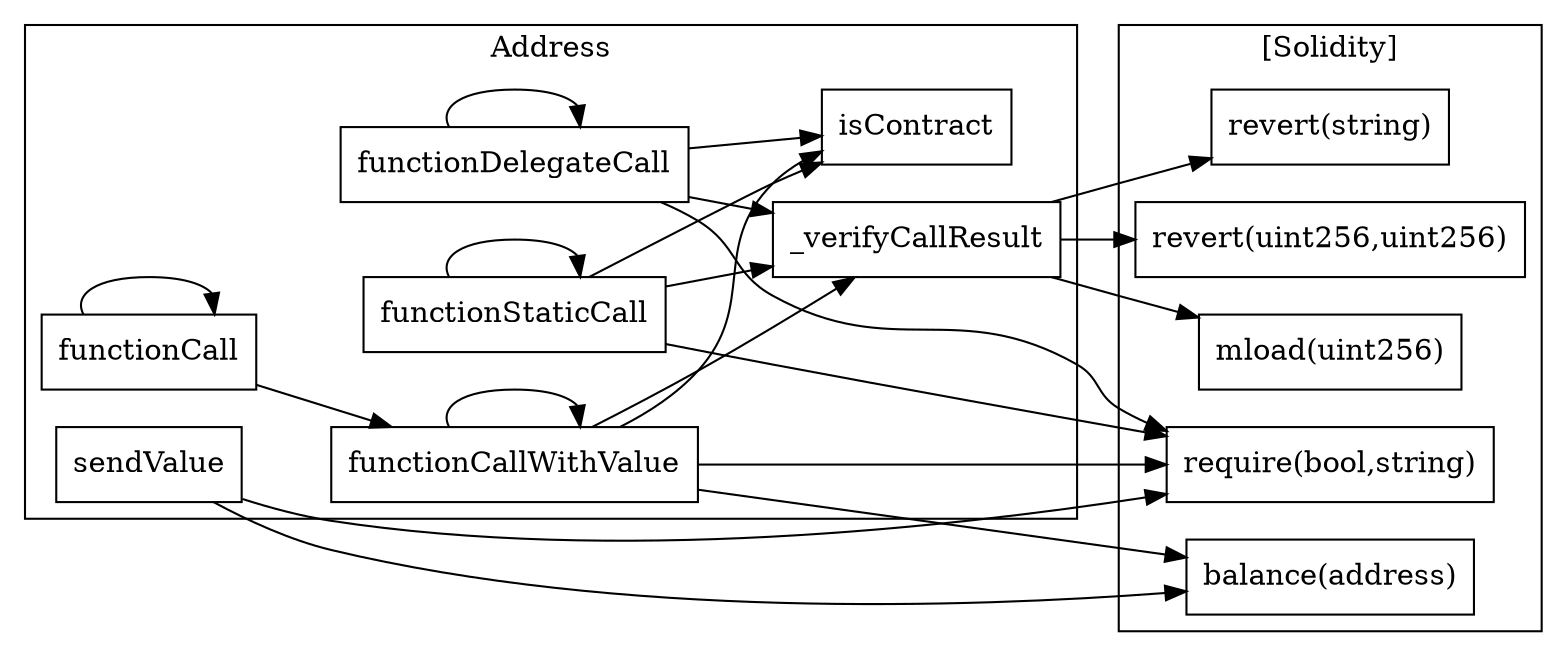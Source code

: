 strict digraph {
rankdir="LR"
node [shape=box]
subgraph cluster_284_Address {
label = "Address"
"284__verifyCallResult" [label="_verifyCallResult"]
"284_functionDelegateCall" [label="functionDelegateCall"]
"284_functionStaticCall" [label="functionStaticCall"]
"284_functionCallWithValue" [label="functionCallWithValue"]
"284_functionCall" [label="functionCall"]
"284_sendValue" [label="sendValue"]
"284_isContract" [label="isContract"]
"284_functionStaticCall" -> "284_functionStaticCall"
"284_functionCall" -> "284_functionCallWithValue"
"284_functionDelegateCall" -> "284__verifyCallResult"
"284_functionStaticCall" -> "284_isContract"
"284_functionCall" -> "284_functionCall"
"284_functionDelegateCall" -> "284_isContract"
"284_functionCallWithValue" -> "284_isContract"
"284_functionDelegateCall" -> "284_functionDelegateCall"
"284_functionCallWithValue" -> "284__verifyCallResult"
"284_functionCallWithValue" -> "284_functionCallWithValue"
"284_functionStaticCall" -> "284__verifyCallResult"
}subgraph cluster_solidity {
label = "[Solidity]"
"revert(uint256,uint256)" 
"require(bool,string)" 
"mload(uint256)" 
"balance(address)" 
"revert(string)" 
"284__verifyCallResult" -> "revert(uint256,uint256)"
"284_functionDelegateCall" -> "require(bool,string)"
"284_sendValue" -> "balance(address)"
"284__verifyCallResult" -> "mload(uint256)"
"284_functionCallWithValue" -> "require(bool,string)"
"284__verifyCallResult" -> "revert(string)"
"284_sendValue" -> "require(bool,string)"
"284_functionCallWithValue" -> "balance(address)"
"284_functionStaticCall" -> "require(bool,string)"
}
}